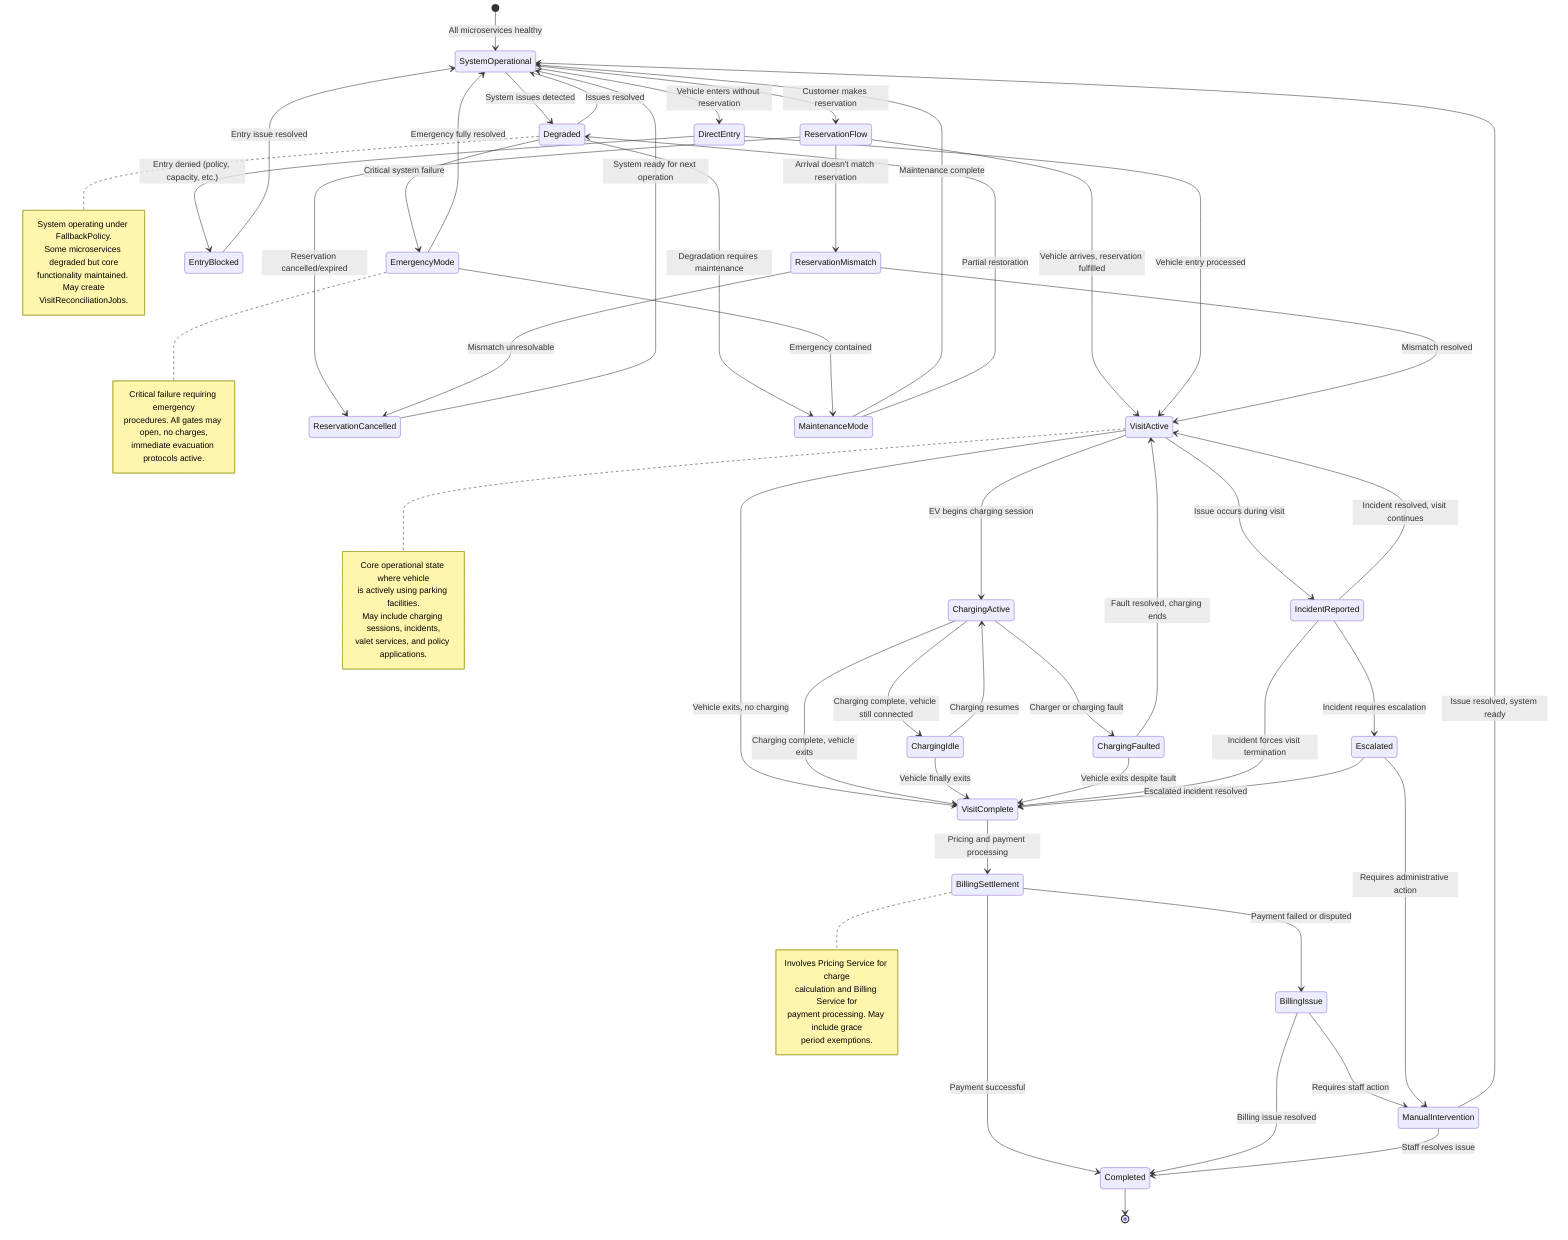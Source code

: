 stateDiagram-v2
    [*] --> SystemOperational : All microservices healthy

    SystemOperational --> ReservationFlow : Customer makes reservation
    SystemOperational --> DirectEntry : Vehicle enters without reservation
    SystemOperational --> Degraded : System issues detected

    ReservationFlow --> VisitActive : Vehicle arrives, reservation fulfilled
    ReservationFlow --> ReservationCancelled : Reservation cancelled/expired
    ReservationFlow --> ReservationMismatch : Arrival doesn't match reservation

    DirectEntry --> VisitActive : Vehicle entry processed
    DirectEntry --> EntryBlocked : Entry denied (policy, capacity, etc.)

    VisitActive --> ChargingActive : EV begins charging session
    VisitActive --> VisitComplete : Vehicle exits, no charging
    VisitActive --> IncidentReported : Issue occurs during visit

    ChargingActive --> ChargingIdle : Charging complete, vehicle still connected
    ChargingActive --> VisitComplete : Charging complete, vehicle exits
    ChargingActive --> ChargingFaulted : Charger or charging fault

    ChargingIdle --> VisitComplete : Vehicle finally exits
    ChargingIdle --> ChargingActive : Charging resumes

    ChargingFaulted --> VisitActive : Fault resolved, charging ends
    ChargingFaulted --> VisitComplete : Vehicle exits despite fault

    VisitComplete --> BillingSettlement : Pricing and payment processing
    BillingSettlement --> Completed : Payment successful
    BillingSettlement --> BillingIssue : Payment failed or disputed

    IncidentReported --> VisitActive : Incident resolved, visit continues
    IncidentReported --> VisitComplete : Incident forces visit termination
    IncidentReported --> Escalated : Incident requires escalation

    Degraded --> SystemOperational : Issues resolved
    Degraded --> MaintenanceMode : Degradation requires maintenance
    Degraded --> EmergencyMode : Critical system failure

    ReservationCancelled --> SystemOperational : System ready for next operation
    ReservationMismatch --> VisitActive : Mismatch resolved
    ReservationMismatch --> ReservationCancelled : Mismatch unresolvable
    EntryBlocked --> SystemOperational : Entry issue resolved

    BillingIssue --> Completed : Billing issue resolved
    BillingIssue --> ManualIntervention : Requires staff action

    Escalated --> VisitComplete : Escalated incident resolved
    Escalated --> ManualIntervention : Requires administrative action

    MaintenanceMode --> SystemOperational : Maintenance complete
    MaintenanceMode --> Degraded : Partial restoration

    EmergencyMode --> MaintenanceMode : Emergency contained
    EmergencyMode --> SystemOperational : Emergency fully resolved

    ManualIntervention --> Completed : Staff resolves issue
    ManualIntervention --> SystemOperational : Issue resolved, system ready

    Completed --> [*]

    note right of VisitActive
        Core operational state where vehicle
        is actively using parking facilities.
        May include charging sessions, incidents,
        valet services, and policy applications.
    end note
    
    note right of Degraded
        System operating under FallbackPolicy.
        Some microservices degraded but core
        functionality maintained. May create
        VisitReconciliationJobs.
    end note
    
    note right of EmergencyMode
        Critical failure requiring emergency
        procedures. All gates may open, no charges,
        immediate evacuation protocols active.
    end note
    
    note right of BillingSettlement
        Involves Pricing Service for charge
        calculation and Billing Service for
        payment processing. May include grace
        period exemptions.
    end note